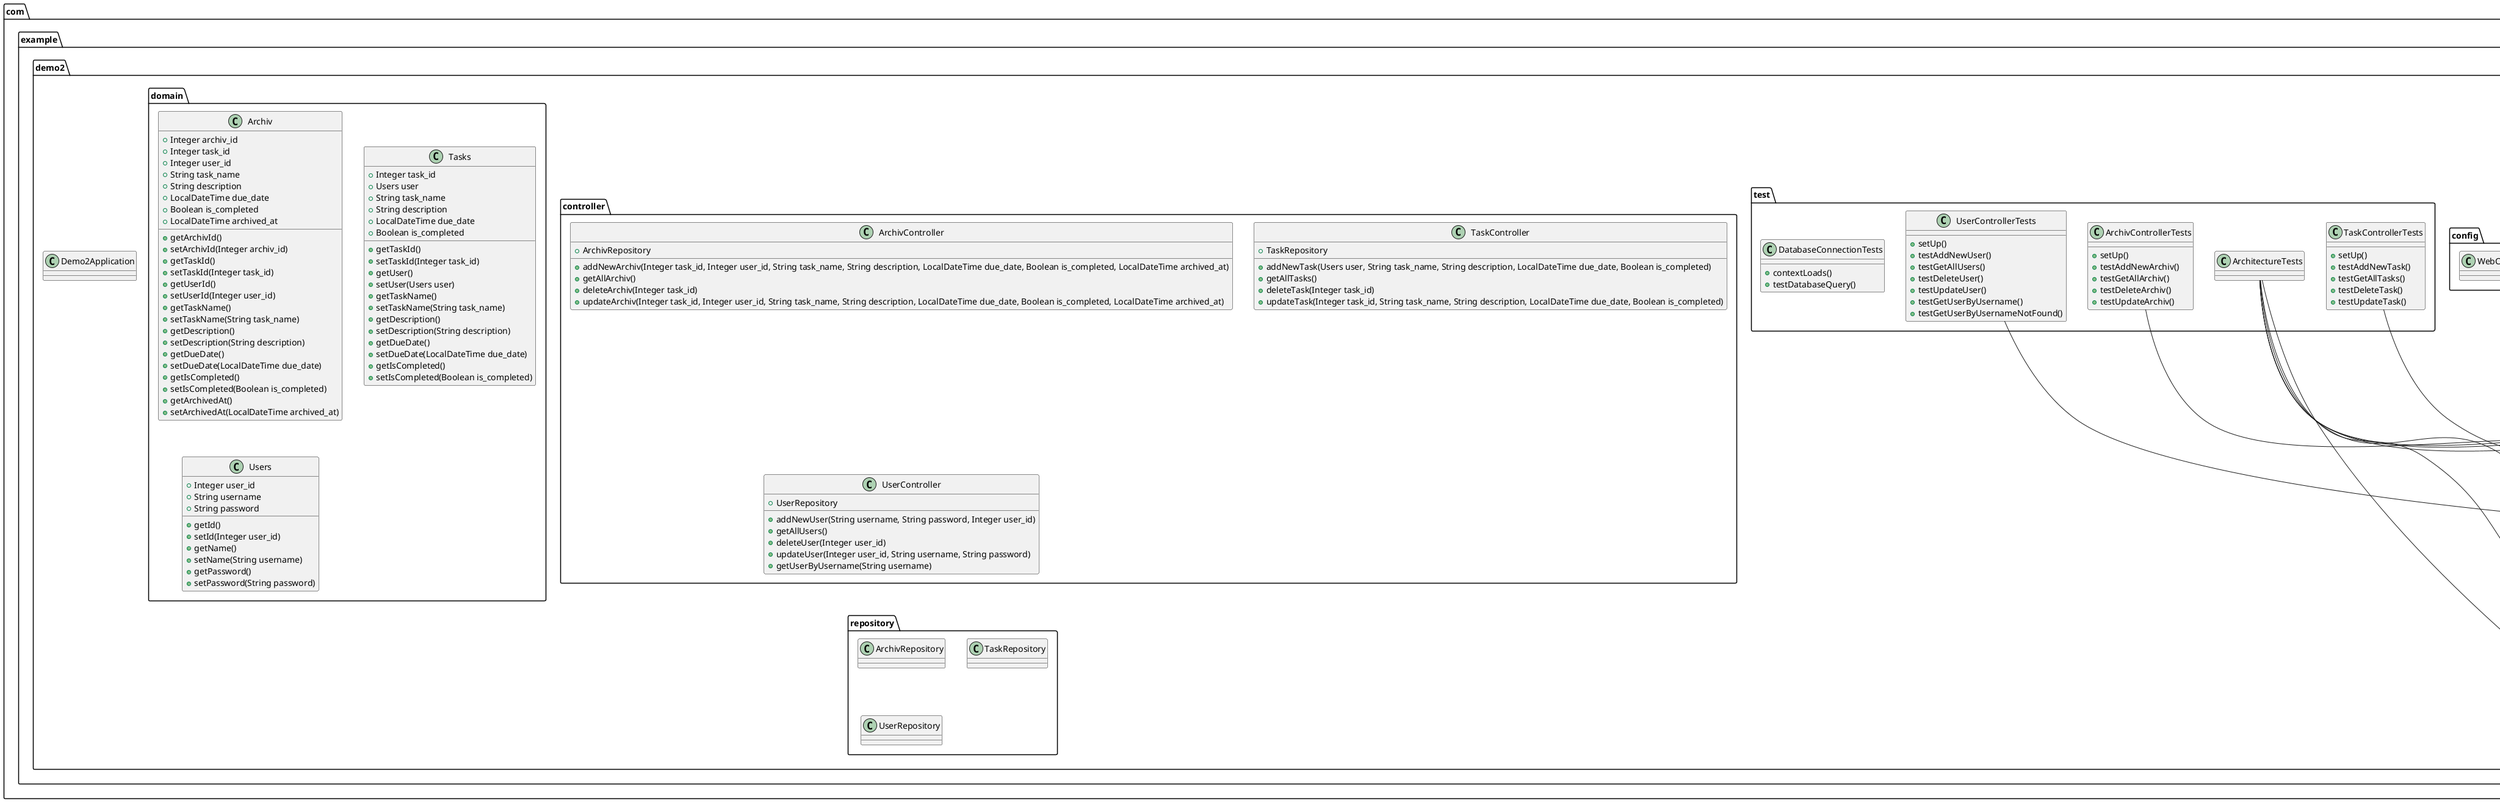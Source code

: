 @startuml architecture

package com.example.demo2 {
  class Demo2Application

  package config {
    class WebConfig
  }

  package controller {
    class ArchivController {
      +ArchivRepository
      +addNewArchiv(Integer task_id, Integer user_id, String task_name, String description, LocalDateTime due_date, Boolean is_completed, LocalDateTime archived_at)
      +getAllArchiv()
      +deleteArchiv(Integer task_id)
      +updateArchiv(Integer task_id, Integer user_id, String task_name, String description, LocalDateTime due_date, Boolean is_completed, LocalDateTime archived_at)
    }
    class TaskController {
      +TaskRepository
      +addNewTask(Users user, String task_name, String description, LocalDateTime due_date, Boolean is_completed)
      +getAllTasks()
      +deleteTask(Integer task_id)
      +updateTask(Integer task_id, String task_name, String description, LocalDateTime due_date, Boolean is_completed)
    }
    class UserController {
      +UserRepository
      +addNewUser(String username, String password, Integer user_id)
      +getAllUsers()
      +deleteUser(Integer user_id)
      +updateUser(Integer user_id, String username, String password)
      +getUserByUsername(String username)
    }
  }

  package domain {
    class Archiv {
      +Integer archiv_id
      +Integer task_id
      +Integer user_id
      +String task_name
      +String description
      +LocalDateTime due_date
      +Boolean is_completed
      +LocalDateTime archived_at
      +getArchivId()
      +setArchivId(Integer archiv_id)
      +getTaskId()
      +setTaskId(Integer task_id)
      +getUserId()
      +setUserId(Integer user_id)
      +getTaskName()
      +setTaskName(String task_name)
      +getDescription()
      +setDescription(String description)
      +getDueDate()
      +setDueDate(LocalDateTime due_date)
      +getIsCompleted()
      +setIsCompleted(Boolean is_completed)
      +getArchivedAt()
      +setArchivedAt(LocalDateTime archived_at)
    }
    class Tasks {
      +Integer task_id
      +Users user
      +String task_name
      +String description
      +LocalDateTime due_date
      +Boolean is_completed
      +getTaskId()
      +setTaskId(Integer task_id)
      +getUser()
      +setUser(Users user)
      +getTaskName()
      +setTaskName(String task_name)
      +getDescription()
      +setDescription(String description)
      +getDueDate()
      +setDueDate(LocalDateTime due_date)
      +getIsCompleted()
      +setIsCompleted(Boolean is_completed)
    }
    class Users {
      +Integer user_id
      +String username
      +String password
      +getId()
      +setId(Integer user_id)
      +getName()
      +setName(String username)
      +getPassword()
      +setPassword(String password)
    }
  }

  package repository {
    class ArchivRepository{}
    class TaskRepository{}
    class UserRepository{}
  }
}

package com.example.demo2.test {
  class ArchitectureTests
  class ArchivControllerTests {
    +setUp()
    +testAddNewArchiv()
    +testGetAllArchiv()
    +testDeleteArchiv()
    +testUpdateArchiv()
  }
  class TaskControllerTests {
    +setUp()
    +testAddNewTask()
    +testGetAllTasks()
    +testDeleteTask()
    +testUpdateTask()
  }
  class UserControllerTests {
    +setUp()
    +testAddNewUser()
    +testGetAllUsers()
    +testDeleteUser()
    +testUpdateUser()
    +testGetUserByUsername()
    +testGetUserByUsernameNotFound()
  }
  class DatabaseConnectionTests {
    +contextLoads()
    +testDatabaseQuery()
  }
}

' Beziehungen zwischen Controllern und Repositories
controller.ArchivController --> repository.ArchivRepository
controller.TaskController --> repository.TaskRepository
controller.UserController --> repository.UserRepository

' Beziehungen zwischen Domänenklassen und Repositories
repository.ArchivRepository --> domain.Archiv
repository.TaskRepository --> domain.Tasks
repository.UserRepository --> domain.Users

' Beziehungen zwischen Controllern und Domänenklassen
controller.ArchivController --> domain.Archiv
controller.TaskController --> domain.Tasks
controller.UserController --> domain.Users

' Beziehungen zwischen Testklassen und den getesteten Klassen
com.example.demo2.test.ArchivControllerTests --> controller.ArchivController
com.example.demo2.test.TaskControllerTests --> controller.TaskController
com.example.demo2.test.UserControllerTests --> controller.UserController
com.example.demo2.test.ArchitectureTests --> repository.ArchivRepository
com.example.demo2.test.ArchitectureTests --> repository.TaskRepository
com.example.demo2.test.ArchitectureTests --> repository.UserRepository
com.example.demo2.test.ArchitectureTests --> domain.Archiv
com.example.demo2.test.ArchitectureTests --> domain.Tasks
com.example.demo2.test.ArchitectureTests --> domain.Users

@enduml